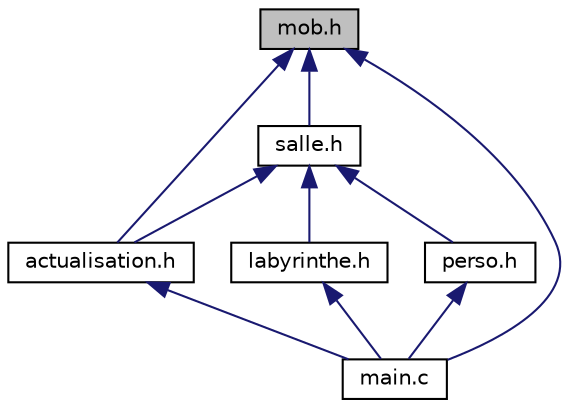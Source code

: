 digraph "mob.h"
{
 // LATEX_PDF_SIZE
  edge [fontname="Helvetica",fontsize="10",labelfontname="Helvetica",labelfontsize="10"];
  node [fontname="Helvetica",fontsize="10",shape=record];
  Node1 [label="mob.h",height=0.2,width=0.4,color="black", fillcolor="grey75", style="filled", fontcolor="black",tooltip="Fichier contenant les fonctions agissant sur les mobs du programme."];
  Node1 -> Node2 [dir="back",color="midnightblue",fontsize="10",style="solid",fontname="Helvetica"];
  Node2 [label="salle.h",height=0.2,width=0.4,color="black", fillcolor="white", style="filled",URL="$salle_8h.html",tooltip="Fichier qui influe sur les salles du programme."];
  Node2 -> Node3 [dir="back",color="midnightblue",fontsize="10",style="solid",fontname="Helvetica"];
  Node3 [label="actualisation.h",height=0.2,width=0.4,color="black", fillcolor="white", style="filled",URL="$actualisation_8h.html",tooltip="Fonction d'actualisation des salles du programme."];
  Node3 -> Node4 [dir="back",color="midnightblue",fontsize="10",style="solid",fontname="Helvetica"];
  Node4 [label="main.c",height=0.2,width=0.4,color="black", fillcolor="white", style="filled",URL="$main_8c.html",tooltip="Fonction main du programme."];
  Node2 -> Node5 [dir="back",color="midnightblue",fontsize="10",style="solid",fontname="Helvetica"];
  Node5 [label="labyrinthe.h",height=0.2,width=0.4,color="black", fillcolor="white", style="filled",URL="$labyrinthe_8h.html",tooltip="Fonction qui agis sur le labyrinthe."];
  Node5 -> Node4 [dir="back",color="midnightblue",fontsize="10",style="solid",fontname="Helvetica"];
  Node2 -> Node6 [dir="back",color="midnightblue",fontsize="10",style="solid",fontname="Helvetica"];
  Node6 [label="perso.h",height=0.2,width=0.4,color="black", fillcolor="white", style="filled",URL="$perso_8h.html",tooltip="Fichier contenant les fonctions agissant sur le personnage du programme."];
  Node6 -> Node4 [dir="back",color="midnightblue",fontsize="10",style="solid",fontname="Helvetica"];
  Node1 -> Node3 [dir="back",color="midnightblue",fontsize="10",style="solid",fontname="Helvetica"];
  Node1 -> Node4 [dir="back",color="midnightblue",fontsize="10",style="solid",fontname="Helvetica"];
}

